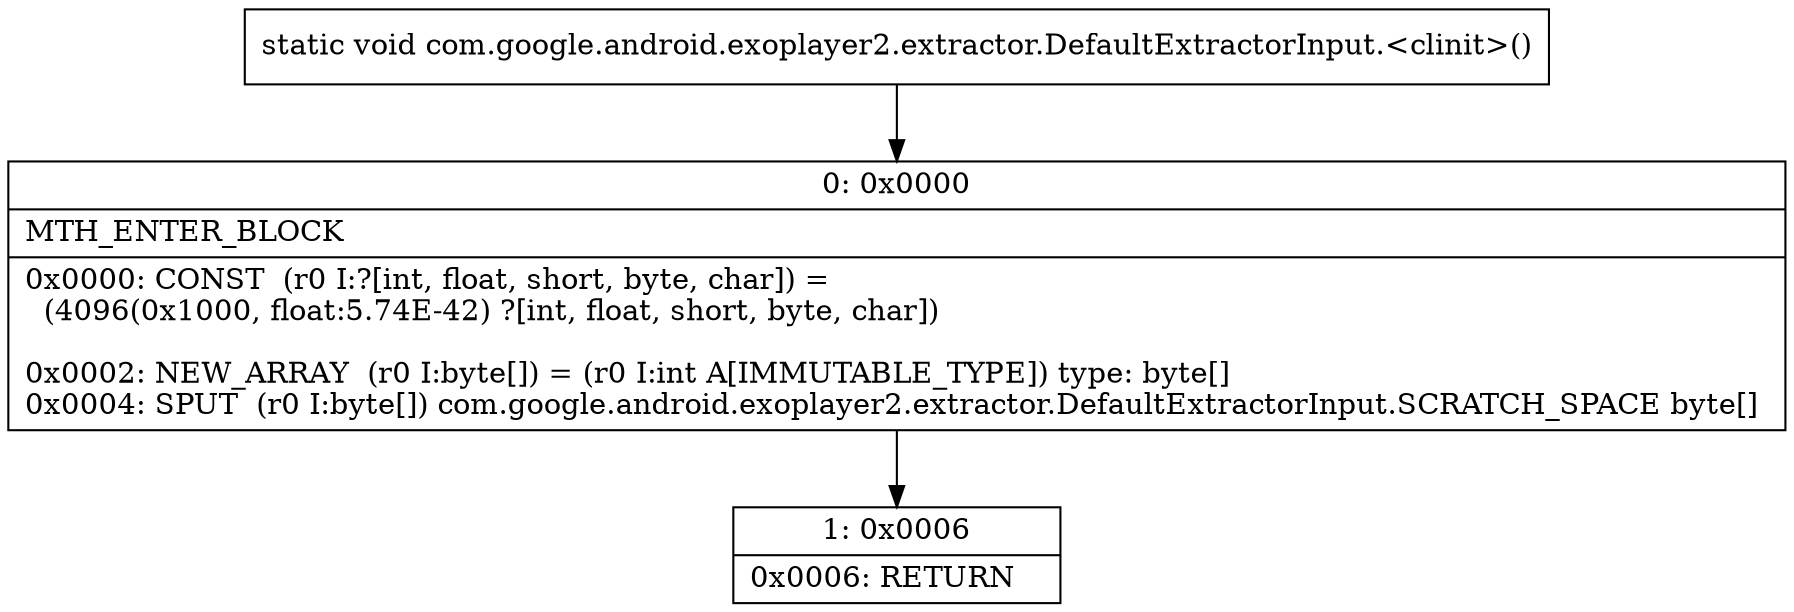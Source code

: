 digraph "CFG forcom.google.android.exoplayer2.extractor.DefaultExtractorInput.\<clinit\>()V" {
Node_0 [shape=record,label="{0\:\ 0x0000|MTH_ENTER_BLOCK\l|0x0000: CONST  (r0 I:?[int, float, short, byte, char]) = \l  (4096(0x1000, float:5.74E\-42) ?[int, float, short, byte, char])\l \l0x0002: NEW_ARRAY  (r0 I:byte[]) = (r0 I:int A[IMMUTABLE_TYPE]) type: byte[] \l0x0004: SPUT  (r0 I:byte[]) com.google.android.exoplayer2.extractor.DefaultExtractorInput.SCRATCH_SPACE byte[] \l}"];
Node_1 [shape=record,label="{1\:\ 0x0006|0x0006: RETURN   \l}"];
MethodNode[shape=record,label="{static void com.google.android.exoplayer2.extractor.DefaultExtractorInput.\<clinit\>() }"];
MethodNode -> Node_0;
Node_0 -> Node_1;
}

